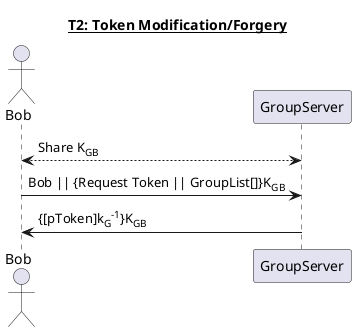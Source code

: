 @startuml
title __T2: Token Modification/Forgery__
actor Bob
participant GroupServer

Bob <--> GroupServer: Share K<sub>GB</sub>
Bob -> GroupServer: Bob || {Request Token || GroupList[]}K<sub>GB</sub>
GroupServer -> Bob: {[pToken]k<sub>G</sub><sup>-1</sup>}K<sub>GB</sub>

@enduml